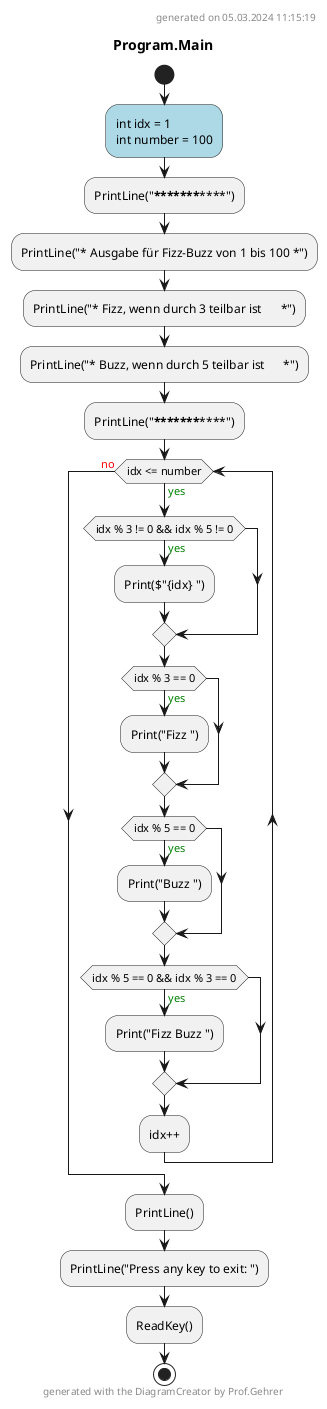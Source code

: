 @startuml Program.Main
header
generated on 05.03.2024 11:15:19
end header
title Program.Main
start
#LightBlue:int idx = 1
int number = 100;
:PrintLine("***************************************");
:PrintLine("* Ausgabe für Fizz-Buzz von 1 bis 100 *");
:PrintLine("* Fizz, wenn durch 3 teilbar ist      *");
:PrintLine("* Buzz, wenn durch 5 teilbar ist      *");
:PrintLine("***************************************");
while (idx <= number) is (<color:green>yes)
    if (idx % 3 != 0 && idx % 5 != 0) then (<color:green>yes)
        :Print($"{idx} ");
    endif
    if (idx % 3 == 0) then (<color:green>yes)
        :Print("Fizz ");
    endif
    if (idx % 5 == 0) then (<color:green>yes)
        :Print("Buzz ");
    endif
    if (idx % 5 == 0 && idx % 3 == 0) then (<color:green>yes)
        :Print("Fizz Buzz ");
    endif
    :idx++;
endwhile (<color:red>no)
:PrintLine();
:PrintLine("Press any key to exit: ");
:ReadKey();
footer
generated with the DiagramCreator by Prof.Gehrer
end footer
stop
@enduml
